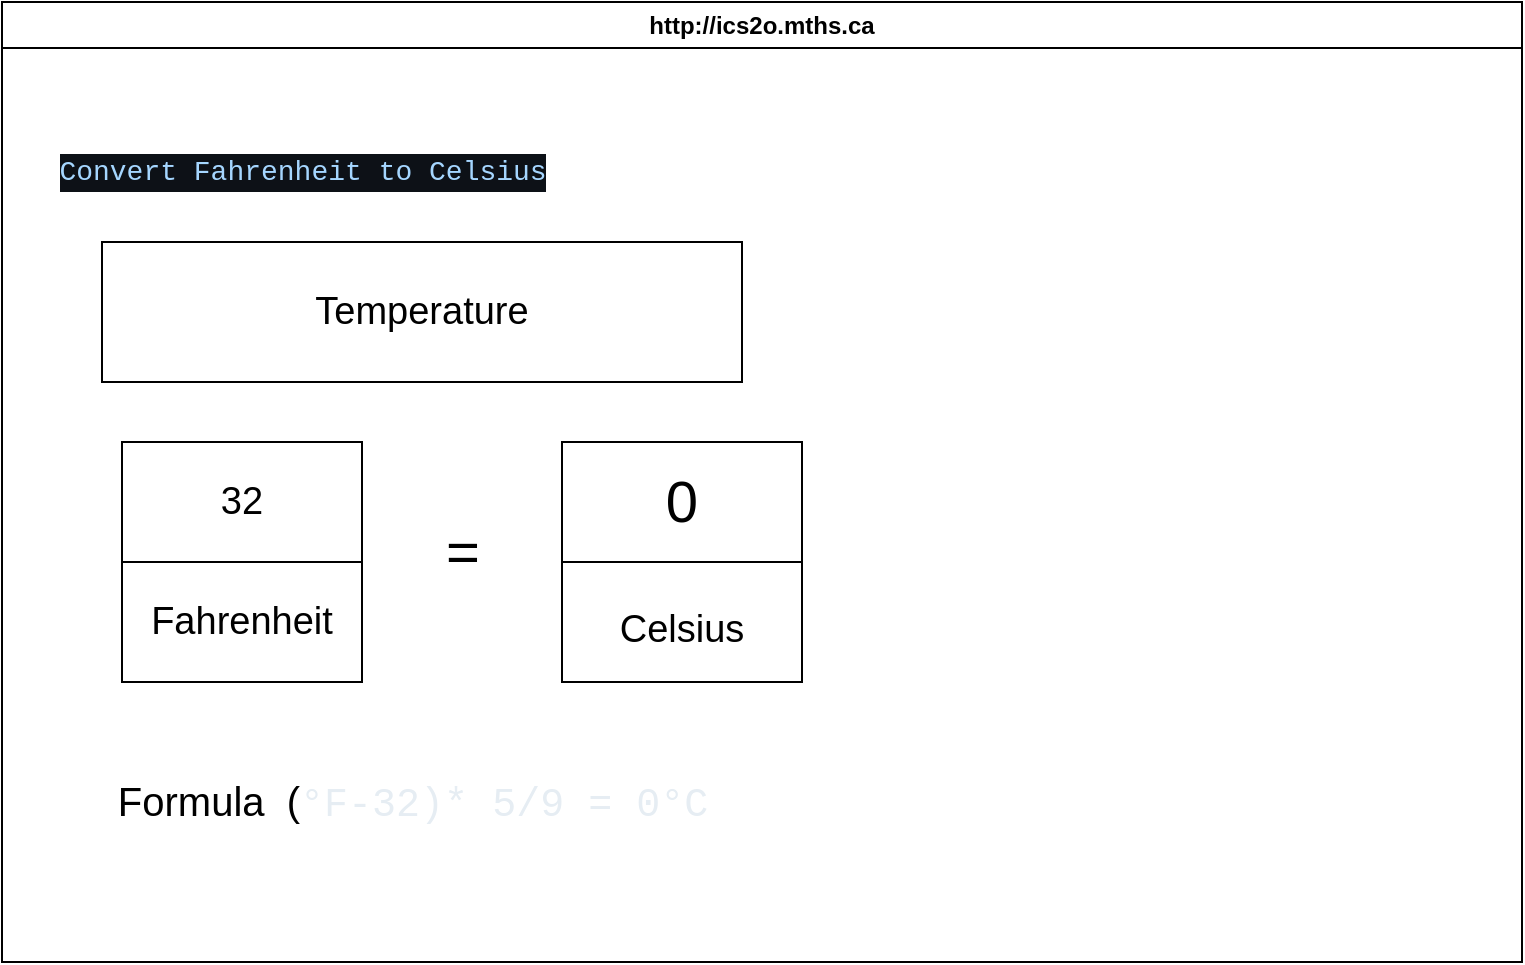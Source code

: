 <mxfile>
    <diagram id="HIP3nbAZw_EuaXWnEj3U" name="Page-1">
        <mxGraphModel dx="606" dy="478" grid="1" gridSize="10" guides="1" tooltips="1" connect="1" arrows="1" fold="1" page="1" pageScale="1" pageWidth="850" pageHeight="1100" math="0" shadow="0">
            <root>
                <mxCell id="0"/>
                <mxCell id="1" parent="0"/>
                <mxCell id="7" value="http://ics2o.mths.ca" style="swimlane;whiteSpace=wrap;html=1;" parent="1" vertex="1">
                    <mxGeometry x="30" y="40" width="760" height="480" as="geometry"/>
                </mxCell>
                <mxCell id="8" value="&lt;div style=&quot;color: rgb(230, 237, 243); background-color: rgb(13, 17, 23); font-family: Consolas, &amp;quot;Courier New&amp;quot;, monospace; font-size: 14px; line-height: 19px;&quot;&gt;&lt;span style=&quot;color: #a5d6ff;&quot;&gt;Convert Fahrenheit to Celsius&lt;/span&gt;&lt;/div&gt;" style="text;html=1;align=center;verticalAlign=middle;resizable=0;points=[];autosize=1;strokeColor=none;fillColor=none;" vertex="1" parent="7">
                    <mxGeometry x="20" y="70" width="260" height="30" as="geometry"/>
                </mxCell>
                <mxCell id="9" value="&lt;font style=&quot;font-size: 19px;&quot;&gt;Temperature&lt;/font&gt;" style="whiteSpace=wrap;html=1;" vertex="1" parent="7">
                    <mxGeometry x="50" y="120" width="320" height="70" as="geometry"/>
                </mxCell>
                <mxCell id="12" value="Fahrenheit" style="whiteSpace=wrap;html=1;fontSize=19;" vertex="1" parent="7">
                    <mxGeometry x="60" y="280" width="120" height="60" as="geometry"/>
                </mxCell>
                <mxCell id="10" value="32" style="whiteSpace=wrap;html=1;fontSize=19;" vertex="1" parent="7">
                    <mxGeometry x="60" y="220" width="120" height="60" as="geometry"/>
                </mxCell>
                <mxCell id="13" value="&lt;font style=&quot;font-size: 29px;&quot;&gt;=&lt;/font&gt;" style="text;html=1;align=center;verticalAlign=middle;resizable=0;points=[];autosize=1;strokeColor=none;fillColor=none;fontSize=19;" vertex="1" parent="7">
                    <mxGeometry x="210" y="250" width="40" height="50" as="geometry"/>
                </mxCell>
                <mxCell id="15" value="0" style="whiteSpace=wrap;html=1;fontSize=29;" vertex="1" parent="7">
                    <mxGeometry x="280" y="220" width="120" height="60" as="geometry"/>
                </mxCell>
                <mxCell id="16" value="&lt;font style=&quot;font-size: 19px;&quot;&gt;Celsius&lt;/font&gt;" style="whiteSpace=wrap;html=1;fontSize=29;" vertex="1" parent="7">
                    <mxGeometry x="280" y="280" width="120" height="60" as="geometry"/>
                </mxCell>
                <mxCell id="17" value="&lt;font style=&quot;font-size: 20px;&quot;&gt;Formula&amp;nbsp; (&lt;span style=&quot;color: rgb(230, 237, 243); font-family: Consolas, &amp;quot;Courier New&amp;quot;, monospace;&quot;&gt;°F-32)* 5/9 = 0&lt;/span&gt;&lt;span style=&quot;color: rgb(230, 237, 243); font-family: Consolas, &amp;quot;Courier New&amp;quot;, monospace;&quot;&gt;°C&lt;/span&gt;&lt;/font&gt;" style="text;html=1;align=center;verticalAlign=middle;resizable=0;points=[];autosize=1;strokeColor=none;fillColor=none;fontSize=19;" vertex="1" parent="7">
                    <mxGeometry x="45" y="380" width="320" height="40" as="geometry"/>
                </mxCell>
            </root>
        </mxGraphModel>
    </diagram>
</mxfile>